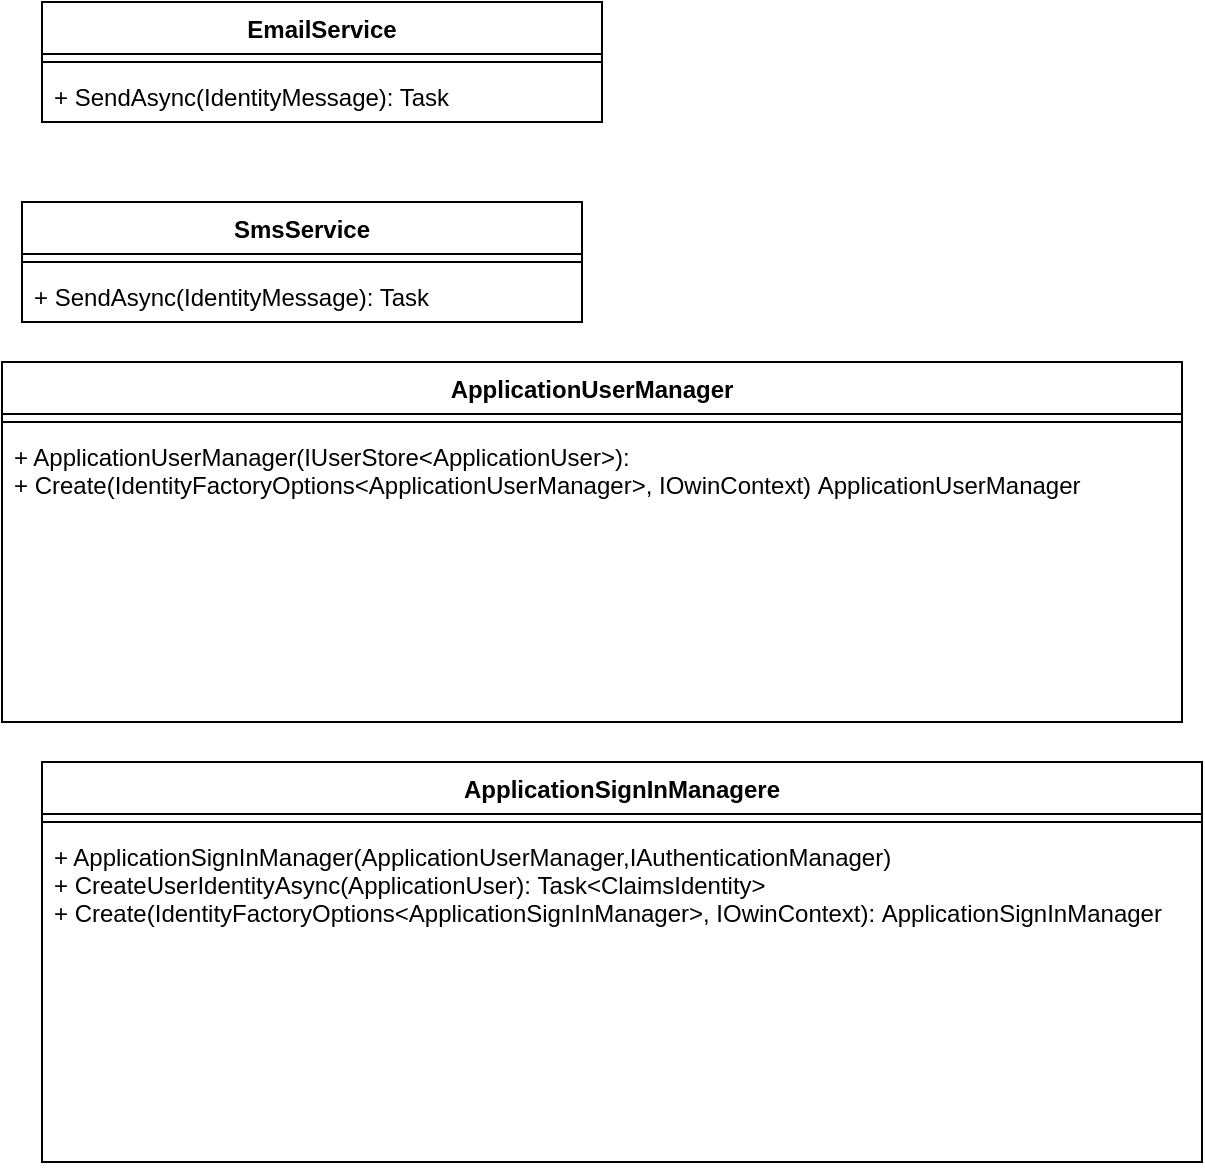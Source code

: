 <mxfile version="13.8.8" type="github">
  <diagram id="Sbx0GXn4tXm3XvbkGRji" name="Page-1">
    <mxGraphModel dx="825" dy="491" grid="1" gridSize="10" guides="1" tooltips="1" connect="1" arrows="1" fold="1" page="1" pageScale="1" pageWidth="827" pageHeight="1169" math="0" shadow="0">
      <root>
        <mxCell id="0" />
        <mxCell id="1" parent="0" />
        <mxCell id="Md9Q1ksKVu-VzgbBf-Te-3" value="EmailService" style="swimlane;fontStyle=1;align=center;verticalAlign=top;childLayout=stackLayout;horizontal=1;startSize=26;horizontalStack=0;resizeParent=1;resizeParentMax=0;resizeLast=0;collapsible=1;marginBottom=0;" vertex="1" parent="1">
          <mxGeometry x="80" y="40" width="280" height="60" as="geometry" />
        </mxCell>
        <mxCell id="Md9Q1ksKVu-VzgbBf-Te-5" value="" style="line;strokeWidth=1;fillColor=none;align=left;verticalAlign=middle;spacingTop=-1;spacingLeft=3;spacingRight=3;rotatable=0;labelPosition=right;points=[];portConstraint=eastwest;" vertex="1" parent="Md9Q1ksKVu-VzgbBf-Te-3">
          <mxGeometry y="26" width="280" height="8" as="geometry" />
        </mxCell>
        <mxCell id="Md9Q1ksKVu-VzgbBf-Te-6" value="+ SendAsync(IdentityMessage): Task&#xa;" style="text;strokeColor=none;fillColor=none;align=left;verticalAlign=top;spacingLeft=4;spacingRight=4;overflow=hidden;rotatable=0;points=[[0,0.5],[1,0.5]];portConstraint=eastwest;" vertex="1" parent="Md9Q1ksKVu-VzgbBf-Te-3">
          <mxGeometry y="34" width="280" height="26" as="geometry" />
        </mxCell>
        <mxCell id="Md9Q1ksKVu-VzgbBf-Te-7" value="SmsService" style="swimlane;fontStyle=1;align=center;verticalAlign=top;childLayout=stackLayout;horizontal=1;startSize=26;horizontalStack=0;resizeParent=1;resizeParentMax=0;resizeLast=0;collapsible=1;marginBottom=0;" vertex="1" parent="1">
          <mxGeometry x="70" y="140" width="280" height="60" as="geometry" />
        </mxCell>
        <mxCell id="Md9Q1ksKVu-VzgbBf-Te-8" value="" style="line;strokeWidth=1;fillColor=none;align=left;verticalAlign=middle;spacingTop=-1;spacingLeft=3;spacingRight=3;rotatable=0;labelPosition=right;points=[];portConstraint=eastwest;" vertex="1" parent="Md9Q1ksKVu-VzgbBf-Te-7">
          <mxGeometry y="26" width="280" height="8" as="geometry" />
        </mxCell>
        <mxCell id="Md9Q1ksKVu-VzgbBf-Te-9" value="+ SendAsync(IdentityMessage): Task&#xa;" style="text;strokeColor=none;fillColor=none;align=left;verticalAlign=top;spacingLeft=4;spacingRight=4;overflow=hidden;rotatable=0;points=[[0,0.5],[1,0.5]];portConstraint=eastwest;" vertex="1" parent="Md9Q1ksKVu-VzgbBf-Te-7">
          <mxGeometry y="34" width="280" height="26" as="geometry" />
        </mxCell>
        <mxCell id="Md9Q1ksKVu-VzgbBf-Te-10" value="ApplicationUserManager" style="swimlane;fontStyle=1;align=center;verticalAlign=top;childLayout=stackLayout;horizontal=1;startSize=26;horizontalStack=0;resizeParent=1;resizeParentMax=0;resizeLast=0;collapsible=1;marginBottom=0;" vertex="1" parent="1">
          <mxGeometry x="60" y="220" width="590" height="180" as="geometry" />
        </mxCell>
        <mxCell id="Md9Q1ksKVu-VzgbBf-Te-11" value="" style="line;strokeWidth=1;fillColor=none;align=left;verticalAlign=middle;spacingTop=-1;spacingLeft=3;spacingRight=3;rotatable=0;labelPosition=right;points=[];portConstraint=eastwest;" vertex="1" parent="Md9Q1ksKVu-VzgbBf-Te-10">
          <mxGeometry y="26" width="590" height="8" as="geometry" />
        </mxCell>
        <mxCell id="Md9Q1ksKVu-VzgbBf-Te-12" value="+ ApplicationUserManager(IUserStore&lt;ApplicationUser&gt;): &#xa;+ Create(IdentityFactoryOptions&lt;ApplicationUserManager&gt;, IOwinContext) ApplicationUserManager" style="text;strokeColor=none;fillColor=none;align=left;verticalAlign=top;spacingLeft=4;spacingRight=4;overflow=hidden;rotatable=0;points=[[0,0.5],[1,0.5]];portConstraint=eastwest;" vertex="1" parent="Md9Q1ksKVu-VzgbBf-Te-10">
          <mxGeometry y="34" width="590" height="146" as="geometry" />
        </mxCell>
        <mxCell id="Md9Q1ksKVu-VzgbBf-Te-14" value="ApplicationSignInManagere" style="swimlane;fontStyle=1;align=center;verticalAlign=top;childLayout=stackLayout;horizontal=1;startSize=26;horizontalStack=0;resizeParent=1;resizeParentMax=0;resizeLast=0;collapsible=1;marginBottom=0;" vertex="1" parent="1">
          <mxGeometry x="80" y="420" width="580" height="200" as="geometry" />
        </mxCell>
        <mxCell id="Md9Q1ksKVu-VzgbBf-Te-16" value="" style="line;strokeWidth=1;fillColor=none;align=left;verticalAlign=middle;spacingTop=-1;spacingLeft=3;spacingRight=3;rotatable=0;labelPosition=right;points=[];portConstraint=eastwest;" vertex="1" parent="Md9Q1ksKVu-VzgbBf-Te-14">
          <mxGeometry y="26" width="580" height="8" as="geometry" />
        </mxCell>
        <mxCell id="Md9Q1ksKVu-VzgbBf-Te-17" value="+ ApplicationSignInManager(ApplicationUserManager,IAuthenticationManager)&#xa;+ CreateUserIdentityAsync(ApplicationUser): Task&lt;ClaimsIdentity&gt;&#xa;+ Create(IdentityFactoryOptions&lt;ApplicationSignInManager&gt;, IOwinContext): ApplicationSignInManager" style="text;strokeColor=none;fillColor=none;align=left;verticalAlign=top;spacingLeft=4;spacingRight=4;overflow=hidden;rotatable=0;points=[[0,0.5],[1,0.5]];portConstraint=eastwest;" vertex="1" parent="Md9Q1ksKVu-VzgbBf-Te-14">
          <mxGeometry y="34" width="580" height="166" as="geometry" />
        </mxCell>
      </root>
    </mxGraphModel>
  </diagram>
</mxfile>
